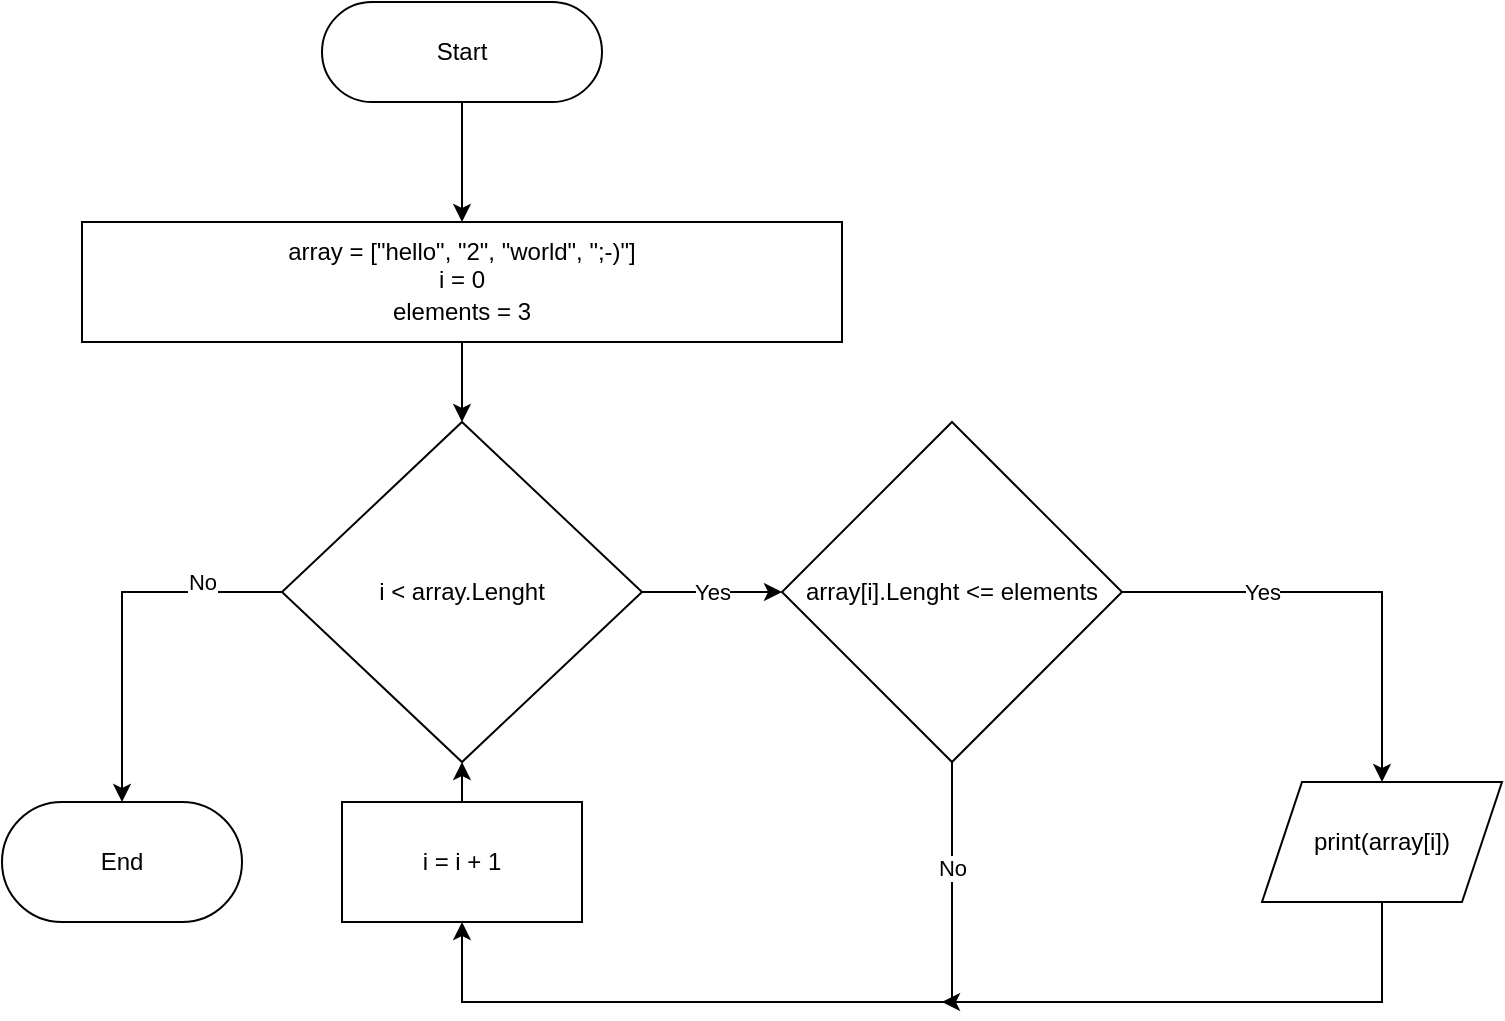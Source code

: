 <mxfile version="20.6.0" type="device"><diagram id="upOGuM4kEVGm7Nnj8RAG" name="Final_work"><mxGraphModel dx="1422" dy="762" grid="1" gridSize="10" guides="1" tooltips="1" connect="1" arrows="1" fold="1" page="1" pageScale="1" pageWidth="827" pageHeight="1169" math="0" shadow="0"><root><mxCell id="0"/><mxCell id="1" parent="0"/><mxCell id="m7_HfEMx10l9evlTdlm7-3" style="edgeStyle=orthogonalEdgeStyle;rounded=0;orthogonalLoop=1;jettySize=auto;html=1;exitX=0.5;exitY=1;exitDx=0;exitDy=0;" edge="1" parent="1" source="m7_HfEMx10l9evlTdlm7-1" target="m7_HfEMx10l9evlTdlm7-2"><mxGeometry relative="1" as="geometry"/></mxCell><mxCell id="m7_HfEMx10l9evlTdlm7-1" value="Start" style="rounded=1;whiteSpace=wrap;html=1;arcSize=50;" vertex="1" parent="1"><mxGeometry x="210" y="30" width="140" height="50" as="geometry"/></mxCell><mxCell id="m7_HfEMx10l9evlTdlm7-5" value="" style="edgeStyle=orthogonalEdgeStyle;rounded=0;orthogonalLoop=1;jettySize=auto;html=1;" edge="1" parent="1" source="m7_HfEMx10l9evlTdlm7-2" target="m7_HfEMx10l9evlTdlm7-4"><mxGeometry relative="1" as="geometry"/></mxCell><mxCell id="m7_HfEMx10l9evlTdlm7-2" value="array = [&quot;hello&quot;, &quot;2&quot;, &quot;world&quot;, &quot;;-)&quot;] &lt;br&gt;i = 0 &lt;br&gt;elements = 3&lt;font face=&quot;Consolas, Courier New, monospace&quot; color=&quot;#ce9178&quot;&gt;&lt;span style=&quot;font-size: 14px;&quot;&gt;&lt;br&gt;&lt;/span&gt;&lt;/font&gt;" style="rounded=0;whiteSpace=wrap;html=1;" vertex="1" parent="1"><mxGeometry x="90" y="140" width="380" height="60" as="geometry"/></mxCell><mxCell id="m7_HfEMx10l9evlTdlm7-7" value="Yes" style="edgeStyle=orthogonalEdgeStyle;rounded=0;orthogonalLoop=1;jettySize=auto;html=1;" edge="1" parent="1" source="m7_HfEMx10l9evlTdlm7-4" target="m7_HfEMx10l9evlTdlm7-6"><mxGeometry relative="1" as="geometry"/></mxCell><mxCell id="m7_HfEMx10l9evlTdlm7-27" value="No" style="edgeStyle=orthogonalEdgeStyle;rounded=0;orthogonalLoop=1;jettySize=auto;html=1;exitX=0;exitY=0.5;exitDx=0;exitDy=0;entryX=0.5;entryY=0;entryDx=0;entryDy=0;" edge="1" parent="1" source="m7_HfEMx10l9evlTdlm7-4" target="m7_HfEMx10l9evlTdlm7-26"><mxGeometry x="-0.568" y="-5" relative="1" as="geometry"><mxPoint as="offset"/></mxGeometry></mxCell><mxCell id="m7_HfEMx10l9evlTdlm7-4" value="i &amp;lt; array.Lenght" style="rhombus;whiteSpace=wrap;html=1;" vertex="1" parent="1"><mxGeometry x="190" y="240" width="180" height="170" as="geometry"/></mxCell><mxCell id="m7_HfEMx10l9evlTdlm7-10" value="Yes" style="edgeStyle=orthogonalEdgeStyle;rounded=0;orthogonalLoop=1;jettySize=auto;html=1;exitX=1;exitY=0.5;exitDx=0;exitDy=0;entryX=0.5;entryY=0;entryDx=0;entryDy=0;" edge="1" parent="1" source="m7_HfEMx10l9evlTdlm7-6" target="m7_HfEMx10l9evlTdlm7-18"><mxGeometry x="-0.378" relative="1" as="geometry"><mxPoint x="740" y="360" as="targetPoint"/><mxPoint as="offset"/></mxGeometry></mxCell><mxCell id="m7_HfEMx10l9evlTdlm7-24" value="No" style="edgeStyle=orthogonalEdgeStyle;rounded=0;orthogonalLoop=1;jettySize=auto;html=1;exitX=0.5;exitY=1;exitDx=0;exitDy=0;entryX=0.5;entryY=1;entryDx=0;entryDy=0;" edge="1" parent="1" source="m7_HfEMx10l9evlTdlm7-6" target="m7_HfEMx10l9evlTdlm7-23"><mxGeometry x="-0.74" relative="1" as="geometry"><Array as="points"><mxPoint x="525" y="530"/><mxPoint x="280" y="530"/></Array><mxPoint as="offset"/></mxGeometry></mxCell><mxCell id="m7_HfEMx10l9evlTdlm7-6" value="array[i].Lenght &amp;lt;= elements" style="rhombus;whiteSpace=wrap;html=1;" vertex="1" parent="1"><mxGeometry x="440" y="240" width="170" height="170" as="geometry"/></mxCell><mxCell id="m7_HfEMx10l9evlTdlm7-20" style="edgeStyle=orthogonalEdgeStyle;rounded=0;orthogonalLoop=1;jettySize=auto;html=1;exitX=0.5;exitY=1;exitDx=0;exitDy=0;" edge="1" parent="1" source="m7_HfEMx10l9evlTdlm7-18"><mxGeometry relative="1" as="geometry"><mxPoint x="520" y="530" as="targetPoint"/><Array as="points"><mxPoint x="740" y="530"/><mxPoint x="520" y="530"/></Array></mxGeometry></mxCell><mxCell id="m7_HfEMx10l9evlTdlm7-18" value="print(array[i])" style="shape=parallelogram;perimeter=parallelogramPerimeter;whiteSpace=wrap;html=1;fixedSize=1;" vertex="1" parent="1"><mxGeometry x="680" y="420" width="120" height="60" as="geometry"/></mxCell><mxCell id="m7_HfEMx10l9evlTdlm7-25" style="edgeStyle=orthogonalEdgeStyle;rounded=0;orthogonalLoop=1;jettySize=auto;html=1;exitX=0.5;exitY=0;exitDx=0;exitDy=0;entryX=0.5;entryY=1;entryDx=0;entryDy=0;" edge="1" parent="1" source="m7_HfEMx10l9evlTdlm7-23" target="m7_HfEMx10l9evlTdlm7-4"><mxGeometry relative="1" as="geometry"/></mxCell><mxCell id="m7_HfEMx10l9evlTdlm7-23" value="i = i + 1" style="rounded=0;whiteSpace=wrap;html=1;" vertex="1" parent="1"><mxGeometry x="220" y="430" width="120" height="60" as="geometry"/></mxCell><mxCell id="m7_HfEMx10l9evlTdlm7-26" value="End" style="rounded=1;whiteSpace=wrap;html=1;arcSize=50;" vertex="1" parent="1"><mxGeometry x="50" y="430" width="120" height="60" as="geometry"/></mxCell></root></mxGraphModel></diagram></mxfile>